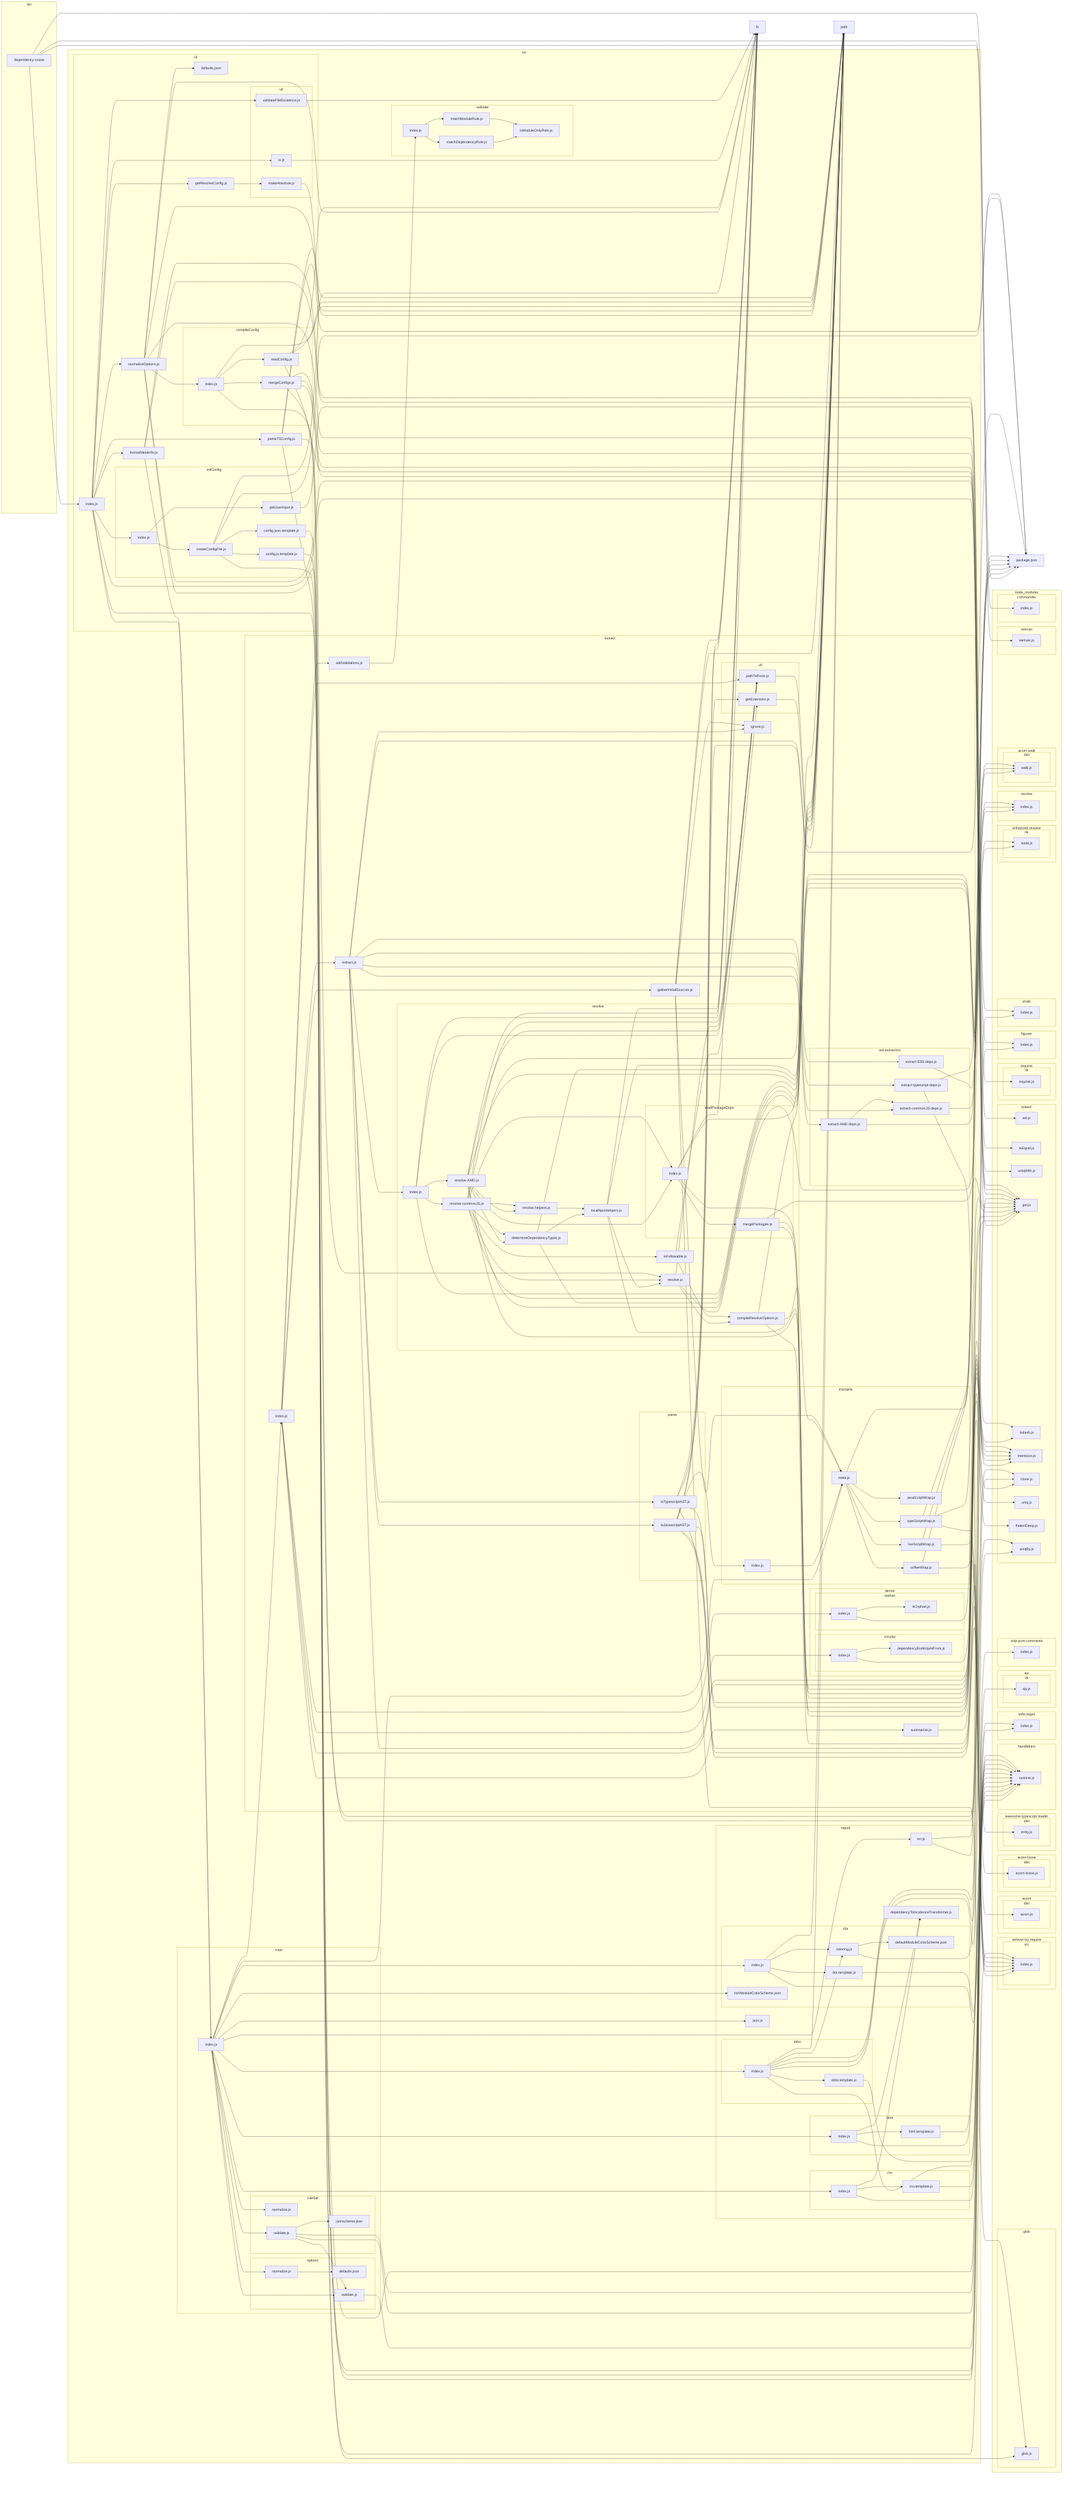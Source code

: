 flowchart LR

subgraph 0["bin"]
1["dependency-cruise"]
end
2["package.json"]
subgraph 3["node_modules"]
subgraph 4["commander"]
5["index.js"]
end
subgraph 6["semver"]
7["semver.js"]
end
subgraph B["glob"]
C["glob.js"]
end
subgraph D["lodash"]
E["get.js"]
M["lodash.js"]
1N["memoize.js"]
2H["clone.js"]
2I["uniq.js"]
2O["flattenDeep.js"]
2X["uniqBy.js"]
44["set.js"]
48["isEqual.js"]
49["uniqWith.js"]
end
subgraph 14["acorn-walk"]
subgraph 15["dist"]
16["walk.js"]
end
end
subgraph 1A["semver-try-require"]
subgraph 1B["src"]
1C["index.js"]
end
end
subgraph 1G["acorn"]
subgraph 1H["dist"]
1I["acorn.js"]
end
end
subgraph 1J["acorn-loose"]
subgraph 1K["dist"]
1L["acorn-loose.js"]
end
end
subgraph 22["resolve"]
23["index.js"]
end
subgraph 27["enhanced-resolve"]
subgraph 28["lib"]
29["node.js"]
end
end
subgraph 2B["awesome-typescript-loader"]
subgraph 2C["dist"]
2D["entry.js"]
end
end
subgraph 2R["handlebars"]
2S["runtime.js"]
end
subgraph 34["chalk"]
35["index.js"]
end
subgraph 36["figures"]
37["index.js"]
end
subgraph 3G["safe-regex"]
3H["index.js"]
end
subgraph 3M["ajv"]
subgraph 3N["lib"]
3O["ajv.js"]
end
end
subgraph 3Z["inquirer"]
subgraph 40["lib"]
41["inquirer.js"]
end
end
subgraph 4B["strip-json-comments"]
4C["index.js"]
end
end
subgraph 8["src"]
subgraph 9["cli"]
A["index.js"]
3P["formatMetaInfo.js"]
3Q["getResolveConfig.js"]
subgraph 3R["utl"]
3S["makeAbsolute.js"]
4E["io.js"]
4F["validateFileExistence.js"]
end
subgraph 3T["initConfig"]
3U["index.js"]
3V["createConfigFile.js"]
3W["config.js.template.js"]
3X["config.json.template.js"]
3Y["getUserInput.js"]
end
42["normalizeOptions.js"]
43["defaults.json"]
subgraph 45["compileConfig"]
46["index.js"]
47["mergeConfigs.js"]
4A["readConfig.js"]
end
4D["parseTSConfig.js"]
end
subgraph F["main"]
G["index.js"]
subgraph 3C["options"]
3D["normalize.js"]
3E["defaults.json"]
3F["validate.js"]
end
subgraph 3I["ruleSet"]
3J["normalize.js"]
3K["validate.js"]
3L["jsonschema.json"]
end
end
subgraph H["report"]
subgraph I["dot"]
J["richModuleColorScheme.json"]
2Y["coloring.js"]
2Z["defaultModuleColorScheme.json"]
31["index.js"]
32["dot.template.js"]
end
subgraph 2P["csv"]
2Q["index.js"]
2U["csv.template.js"]
end
2T["dependencyToIncidenceTransformer.js"]
subgraph 2V["ddot"]
2W["index.js"]
30["ddot.template.js"]
end
33["err.js"]
subgraph 38["html"]
39["index.js"]
3A["html.template.js"]
end
3B["json.js"]
end
subgraph K["extract"]
L["index.js"]
N["addValidations.js"]
subgraph T["derive"]
subgraph U["circular"]
V["index.js"]
W["dependencyEndsUpAtFrom.js"]
end
subgraph X["orphan"]
Y["index.js"]
Z["isOrphan.js"]
end
end
10["extract.js"]
subgraph 12["ast-extractors"]
13["extract-AMD-deps.js"]
17["extract-commonJS-deps.js"]
18["extract-ES6-deps.js"]
19["extract-typescript-deps.js"]
end
1D["ignore.js"]
subgraph 1E["parse"]
1F["toJavascriptAST.js"]
1X["toTypescriptAST.js"]
end
subgraph 1O["transpile"]
1P["index.js"]
1Q["meta.js"]
1R["coffeeWrap.js"]
1S["javaScriptWrap.js"]
1T["liveScriptWrap.js"]
1U["typeScriptWrap.js"]
end
subgraph 1V["utl"]
1W["getExtension.js"]
20["pathToPosix.js"]
end
subgraph 1Y["resolve"]
1Z["index.js"]
21["resolve-AMD.js"]
24["determineDependencyTypes.js"]
25["localNpmHelpers.js"]
26["resolve.js"]
2A["compileResolveOptions.js"]
subgraph 2E["readPackageDeps"]
2F["index.js"]
2G["mergePackages.js"]
end
2J["resolve-helpers.js"]
2K["resolve-commonJS.js"]
2L["isFollowable.js"]
end
2M["gatherInitialSources.js"]
2N["summarize.js"]
end
subgraph O["validate"]
P["index.js"]
Q["matchDependencyRule.js"]
R["isModuleOnlyRule.js"]
S["matchModuleRule.js"]
end
end
11["path"]
1M["fs"]
1-->2
1-->A
1-->5
1-->7
A-->G
A-->3P
A-->3Q
A-->3U
A-->42
A-->4D
A-->4E
A-->4F
A-->C
A-->E
G-->L
G-->1Q
G-->2Q
G-->2W
G-->31
G-->J
G-->33
G-->39
G-->3B
G-->3D
G-->3F
G-->3J
G-->3K
L-->N
L-->V
L-->Y
L-->10
L-->2M
L-->2N
L-->20
L-->M
N-->P
P-->Q
P-->S
Q-->R
S-->R
V-->W
V-->E
Y-->Z
Y-->E
10-->13
10-->18
10-->17
10-->19
10-->1D
10-->1F
10-->1X
10-->1Z
10-->M
10-->11
13-->17
13-->16
17-->16
18-->16
19-->2
19-->1C
1F-->1P
1F-->1W
1F-->1I
1F-->1L
1F-->1M
1F-->1N
1P-->1Q
1Q-->2
1Q-->1R
1Q-->1S
1Q-->1T
1Q-->1U
1R-->2
1R-->1C
1T-->2
1T-->1C
1U-->2
1U-->E
1U-->1C
1W-->11
1X-->2
1X-->1M
1X-->1N
1X-->1C
1Z-->20
1Z-->21
1Z-->2K
1Z-->1M
1Z-->11
20-->11
21-->20
21-->24
21-->2F
21-->2J
21-->1M
21-->1N
21-->11
21-->23
24-->25
24-->11
24-->23
25-->26
25-->1M
25-->1N
25-->11
26-->20
26-->2A
26-->29
2A-->1Q
2A-->2D
2A-->29
2F-->2G
2F-->1M
2F-->1N
2F-->11
2G-->2H
2G-->E
2G-->2I
2J-->25
2K-->20
2K-->24
2K-->2L
2K-->2F
2K-->26
2K-->2J
2K-->11
2K-->23
2L-->1W
2L-->2A
2M-->1D
2M-->1Q
2M-->1M
2M-->C
2M-->11
2N-->2O
2Q-->2T
2Q-->2U
2Q-->2S
2U-->2S
2W-->2Y
2W-->30
2W-->2S
2W-->2H
2W-->E
2W-->2X
2W-->11
2Y-->2Z
2Y-->E
30-->2S
31-->2Y
31-->32
31-->2S
31-->11
32-->2S
33-->35
33-->37
39-->2T
39-->3A
39-->2S
3A-->2S
3D-->3E
3F-->3H
3K-->3F
3K-->3L
3K-->3O
3K-->3H
3P-->G
3P-->35
3P-->37
3Q-->3S
3S-->11
3U-->3V
3U-->3Y
3V-->2
3V-->3W
3V-->3X
3V-->1M
3V-->2S
3W-->2S
3X-->2S
3Y-->41
42-->46
42-->43
42-->1M
42-->2H
42-->E
42-->44
42-->11
46-->26
46-->47
46-->4A
46-->11
47-->E
47-->48
47-->2X
47-->49
4A-->1M
4A-->11
4A-->4C
4D-->2
4D-->E
4D-->11
4D-->1C
4E-->1M
4F-->1M